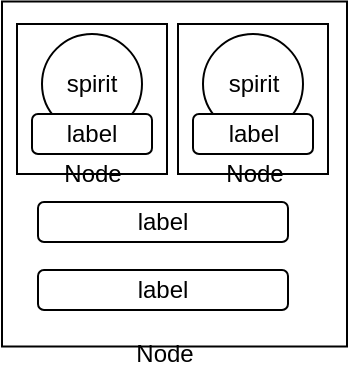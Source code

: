 <mxfile version="16.6.4" type="github">
  <diagram id="0EnMflYO1tRVR7FRJgbL" name="Page-1">
    <mxGraphModel dx="1040" dy="725" grid="1" gridSize="10" guides="1" tooltips="1" connect="1" arrows="1" fold="1" page="1" pageScale="1" pageWidth="827" pageHeight="1169" math="0" shadow="0">
      <root>
        <mxCell id="0" />
        <mxCell id="1" parent="0" />
        <mxCell id="1NpBpwTsDGu8WmC93cPE-1" value="" style="whiteSpace=wrap;html=1;aspect=fixed;" vertex="1" parent="1">
          <mxGeometry x="100" y="113.75" width="172.5" height="172.5" as="geometry" />
        </mxCell>
        <mxCell id="1NpBpwTsDGu8WmC93cPE-8" value="" style="whiteSpace=wrap;html=1;aspect=fixed;" vertex="1" parent="1">
          <mxGeometry x="107.5" y="125" width="75" height="75" as="geometry" />
        </mxCell>
        <mxCell id="1NpBpwTsDGu8WmC93cPE-2" value="spirit" style="ellipse;whiteSpace=wrap;html=1;aspect=fixed;" vertex="1" parent="1">
          <mxGeometry x="120" y="130" width="50" height="50" as="geometry" />
        </mxCell>
        <mxCell id="1NpBpwTsDGu8WmC93cPE-4" value="label" style="rounded=1;whiteSpace=wrap;html=1;" vertex="1" parent="1">
          <mxGeometry x="115" y="170" width="60" height="20" as="geometry" />
        </mxCell>
        <mxCell id="1NpBpwTsDGu8WmC93cPE-6" value="label" style="rounded=1;whiteSpace=wrap;html=1;" vertex="1" parent="1">
          <mxGeometry x="118" y="214" width="125" height="20" as="geometry" />
        </mxCell>
        <mxCell id="1NpBpwTsDGu8WmC93cPE-7" value="label" style="rounded=1;whiteSpace=wrap;html=1;" vertex="1" parent="1">
          <mxGeometry x="118" y="248" width="125" height="20" as="geometry" />
        </mxCell>
        <mxCell id="1NpBpwTsDGu8WmC93cPE-10" value="" style="whiteSpace=wrap;html=1;aspect=fixed;" vertex="1" parent="1">
          <mxGeometry x="188" y="125" width="75" height="75" as="geometry" />
        </mxCell>
        <mxCell id="1NpBpwTsDGu8WmC93cPE-11" value="spirit" style="ellipse;whiteSpace=wrap;html=1;aspect=fixed;" vertex="1" parent="1">
          <mxGeometry x="200.5" y="130" width="50" height="50" as="geometry" />
        </mxCell>
        <mxCell id="1NpBpwTsDGu8WmC93cPE-12" value="label" style="rounded=1;whiteSpace=wrap;html=1;" vertex="1" parent="1">
          <mxGeometry x="195.5" y="170" width="60" height="20" as="geometry" />
        </mxCell>
        <mxCell id="1NpBpwTsDGu8WmC93cPE-13" value="Node" style="text;html=1;align=center;verticalAlign=middle;resizable=0;points=[];autosize=1;strokeColor=none;fillColor=none;" vertex="1" parent="1">
          <mxGeometry x="125" y="190" width="40" height="20" as="geometry" />
        </mxCell>
        <mxCell id="1NpBpwTsDGu8WmC93cPE-14" value="Node" style="text;html=1;align=center;verticalAlign=middle;resizable=0;points=[];autosize=1;strokeColor=none;fillColor=none;" vertex="1" parent="1">
          <mxGeometry x="160.5" y="280" width="40" height="20" as="geometry" />
        </mxCell>
        <mxCell id="1NpBpwTsDGu8WmC93cPE-15" value="Node" style="text;html=1;align=center;verticalAlign=middle;resizable=0;points=[];autosize=1;strokeColor=none;fillColor=none;" vertex="1" parent="1">
          <mxGeometry x="205.5" y="190" width="40" height="20" as="geometry" />
        </mxCell>
      </root>
    </mxGraphModel>
  </diagram>
</mxfile>
